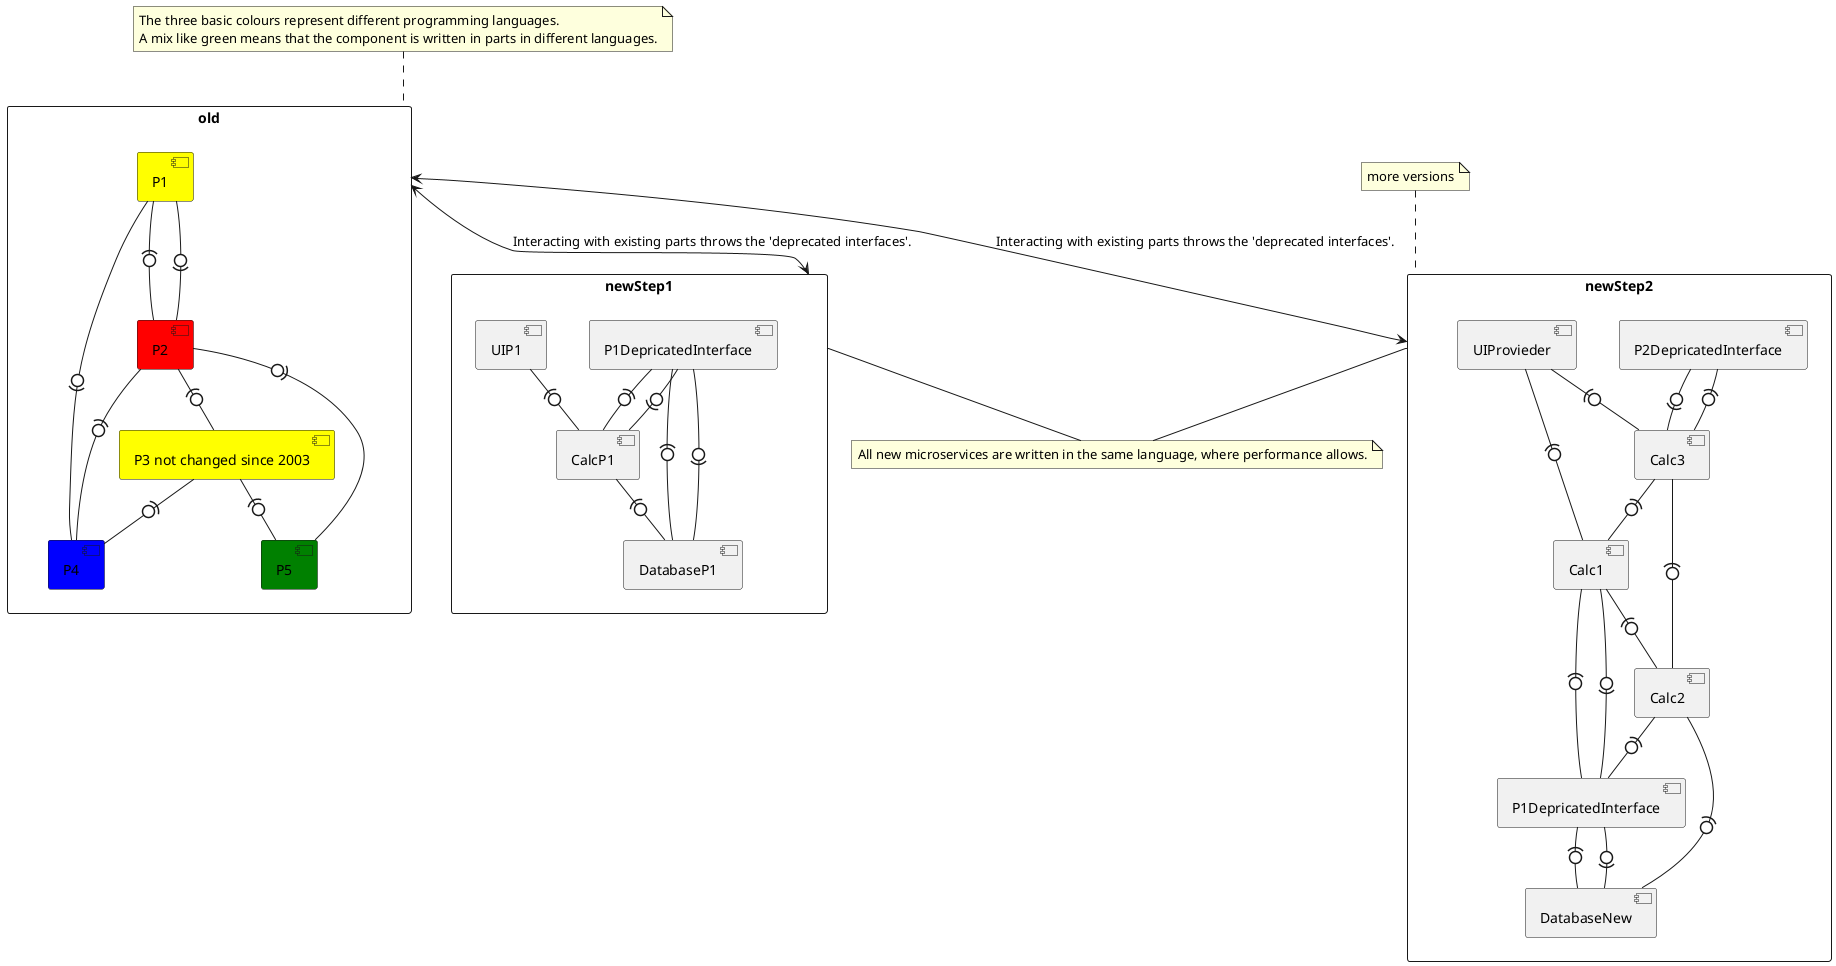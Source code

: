 @startuml

rectangle old{
  component P1 #Yellow
  component P2 #Red
  component "P3 not changed since 2003" as P3 #Yellow
  component P4 #Blue
  component P5 #Green

  P1 -(0- P2
  P2 -(0- P1
  P4 -(0- P1
  P5 -(0- P2
  P3 -(0- P4
  P3 -(0- P5
  P2 -(0- P4
  P2 -(0- P3
}
note top of old
  The three basic colours represent different programming languages.
  A mix like green means that the component is written in parts in different languages.
end note

old <-right-> newStep1 : Interacting with existing parts throws the 'deprecated interfaces'.

rectangle newStep1{
  component P1DepricatedInterface
  component CalcP1
  component DatabaseP1
  component UIP1
  
  UIP1 -(0- CalcP1
  CalcP1 -(0-DatabaseP1
  CalcP1 -(0- P1DepricatedInterface
  P1DepricatedInterface -(0- CalcP1
  DatabaseP1 -(0- P1DepricatedInterface
  P1DepricatedInterface -(0- DatabaseP1

}

old <--> newStep2 : Interacting with existing parts throws the 'deprecated interfaces'.

rectangle newStep2{
  component P1DepricatedInterface as P1DepricatedInterfaceV2
  component P2DepricatedInterface as P2DepricatedInterfaceV2
  component Calc1
  component Calc2
  component Calc3
  component DatabaseNew
  component UIProvieder
  
  UIProvieder -(0- Calc1
  UIProvieder -(0- Calc3
  Calc1 -(0- Calc2
  Calc3 -(0- Calc2
  Calc3 -(0- Calc1
  Calc2 -(0- DatabaseNew

  Calc1 -down(0- P1DepricatedInterfaceV2
  Calc2 -(0- P1DepricatedInterfaceV2
  P1DepricatedInterfaceV2 -(0- Calc1
  DatabaseNew -(0- P1DepricatedInterfaceV2
  P1DepricatedInterfaceV2 -(0- DatabaseNew

  Calc3 -left(0- P2DepricatedInterfaceV2
  P2DepricatedInterfaceV2 -(0- Calc3
}

note as N
  All new microservices are written in the same language, where performance allows.
end note
N -up- newStep1
N -up- newStep2

note top of newStep2
  more versions
end note
@enduml
